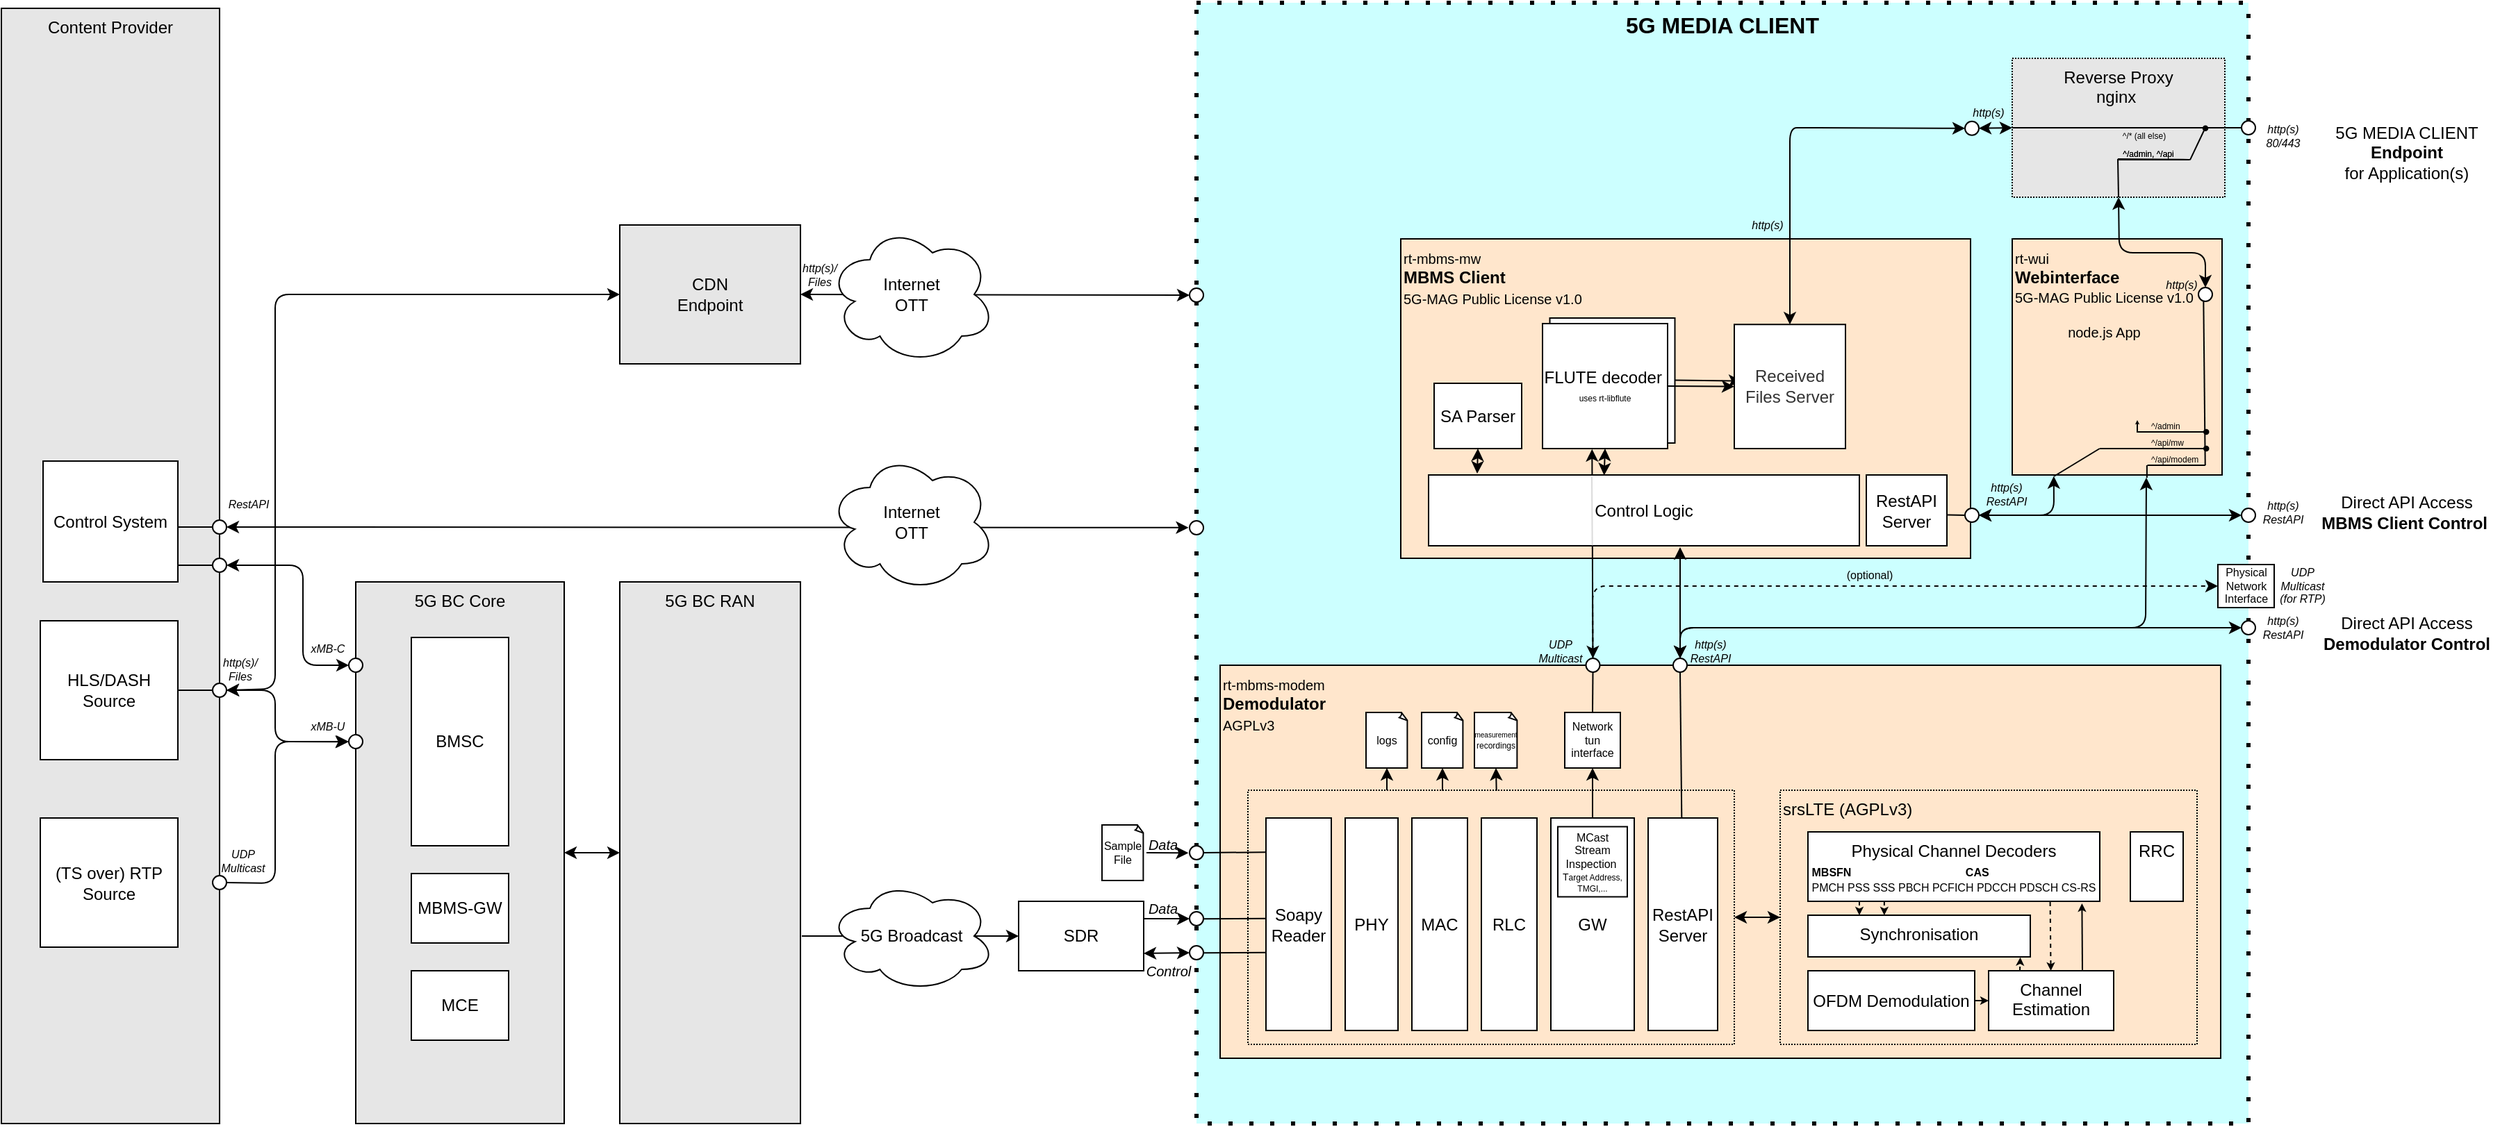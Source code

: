 <mxfile version="15.3.5" type="device"><diagram id="t-FZyY71_Kf3-kKKvfM1" name="Overview"><mxGraphModel dx="3200" dy="1360" grid="1" gridSize="10" guides="1" tooltips="1" connect="1" arrows="1" fold="1" page="1" pageScale="1" pageWidth="1169" pageHeight="827" math="0" shadow="0"><root><mxCell id="0"/><mxCell id="1" parent="0"/><mxCell id="G_HqjUwHFonaNJhbWPcw-2" value="&lt;b style=&quot;font-size: 16px;&quot;&gt;5G MEDIA CLIENT&lt;/b&gt;" style="rounded=0;whiteSpace=wrap;html=1;fillColor=#CCFFFF;verticalAlign=top;dashed=1;dashPattern=1 4;strokeWidth=3;fontSize=16;" parent="1" vertex="1"><mxGeometry x="-67" y="16" width="757" height="807" as="geometry"/></mxCell><mxCell id="2vlPOJPuA9wXbitWBf3n-66" value="Content Provider" style="rounded=0;whiteSpace=wrap;html=1;fillColor=#E6E6E6;align=center;verticalAlign=top;labelPosition=center;verticalLabelPosition=middle;" parent="1" vertex="1"><mxGeometry x="-927" y="20" width="157" height="803" as="geometry"/></mxCell><mxCell id="G_HqjUwHFonaNJhbWPcw-3" value="5G BC RAN" style="rounded=0;whiteSpace=wrap;html=1;fillColor=#E6E6E6;verticalAlign=top;" parent="1" vertex="1"><mxGeometry x="-482" y="433" width="130" height="390" as="geometry"/></mxCell><mxCell id="G_HqjUwHFonaNJhbWPcw-4" value="&lt;font style=&quot;font-size: 10px&quot;&gt;rt-mbms-mw&lt;br&gt;&lt;span style=&quot;font-size: 12px&quot;&gt;&lt;b&gt;MBMS Client&lt;/b&gt;&lt;/span&gt;&lt;br&gt;5G-MAG Public License v1.0&lt;/font&gt;" style="rounded=0;whiteSpace=wrap;html=1;align=left;verticalAlign=top;fillColor=#FFE6CC;" parent="1" vertex="1"><mxGeometry x="80" y="186" width="410" height="230" as="geometry"/></mxCell><mxCell id="G_HqjUwHFonaNJhbWPcw-5" value="&lt;span style=&quot;font-size: 10px&quot;&gt;rt-mbms-modem&lt;/span&gt;&lt;br&gt;&lt;b&gt;Demodulator&lt;/b&gt;&lt;font style=&quot;font-size: 10px&quot;&gt;&lt;br&gt;AGPLv3&lt;/font&gt;" style="rounded=0;whiteSpace=wrap;html=1;fillColor=#FFE6CC;verticalAlign=top;align=left;" parent="1" vertex="1"><mxGeometry x="-50" y="493" width="720" height="283" as="geometry"/></mxCell><mxCell id="G_HqjUwHFonaNJhbWPcw-8" value="srsLTE (AGPLv3)" style="rounded=0;whiteSpace=wrap;html=1;fillColor=none;align=left;verticalAlign=top;dashed=1;dashPattern=1 1;" parent="1" vertex="1"><mxGeometry x="353" y="583" width="300" height="183" as="geometry"/></mxCell><mxCell id="G_HqjUwHFonaNJhbWPcw-10" value="Physical Channel Decoders&lt;br&gt;&lt;div style=&quot;text-align: left&quot;&gt;&lt;span style=&quot;font-size: 8px&quot;&gt;&lt;b&gt;MBSFN&amp;nbsp; &amp;nbsp; &amp;nbsp; &amp;nbsp; &amp;nbsp; &amp;nbsp; &amp;nbsp; &amp;nbsp; &amp;nbsp; &amp;nbsp; &amp;nbsp; &amp;nbsp; &amp;nbsp; &amp;nbsp; &amp;nbsp; &amp;nbsp; &amp;nbsp; &amp;nbsp; &amp;nbsp;CAS&lt;/b&gt;&lt;/span&gt;&lt;/div&gt;&lt;font style=&quot;font-size: 8px&quot;&gt;&lt;div style=&quot;text-align: left&quot;&gt;&lt;span&gt;PMCH PSS SSS PBCH PCFICH PDCCH PDSCH CS-RS&lt;/span&gt;&lt;/div&gt;&lt;/font&gt;" style="rounded=0;whiteSpace=wrap;html=1;fillColor=default;align=center;verticalAlign=top;" parent="1" vertex="1"><mxGeometry x="373" y="613" width="210" height="50" as="geometry"/></mxCell><mxCell id="G_HqjUwHFonaNJhbWPcw-11" value="RRC" style="rounded=0;whiteSpace=wrap;html=1;fillColor=default;align=center;verticalAlign=top;" parent="1" vertex="1"><mxGeometry x="605" y="613" width="38" height="50" as="geometry"/></mxCell><mxCell id="G_HqjUwHFonaNJhbWPcw-12" value="Synchronisation" style="rounded=0;whiteSpace=wrap;html=1;fillColor=default;align=center;verticalAlign=top;" parent="1" vertex="1"><mxGeometry x="373" y="673" width="160" height="30" as="geometry"/></mxCell><mxCell id="G_HqjUwHFonaNJhbWPcw-13" value="OFDM Demodulation" style="rounded=0;whiteSpace=wrap;html=1;fillColor=default;align=center;verticalAlign=middle;" parent="1" vertex="1"><mxGeometry x="373" y="713" width="120" height="43" as="geometry"/></mxCell><mxCell id="G_HqjUwHFonaNJhbWPcw-14" value="Channel Estimation" style="rounded=0;whiteSpace=wrap;html=1;fillColor=default;align=center;verticalAlign=top;" parent="1" vertex="1"><mxGeometry x="503" y="713" width="90" height="43" as="geometry"/></mxCell><mxCell id="G_HqjUwHFonaNJhbWPcw-15" value="" style="endArrow=classic;html=1;exitX=1;exitY=0.5;exitDx=0;exitDy=0;entryX=0;entryY=0.5;entryDx=0;entryDy=0;fontSize=8;strokeWidth=1;endSize=3;" parent="1" source="G_HqjUwHFonaNJhbWPcw-13" target="G_HqjUwHFonaNJhbWPcw-14" edge="1"><mxGeometry width="50" height="50" relative="1" as="geometry"><mxPoint x="233" y="703" as="sourcePoint"/><mxPoint x="283" y="653" as="targetPoint"/></mxGeometry></mxCell><mxCell id="G_HqjUwHFonaNJhbWPcw-16" value="" style="endArrow=classic;html=1;exitX=0.75;exitY=0;exitDx=0;exitDy=0;fontSize=8;strokeWidth=1;endSize=3;entryX=0.939;entryY=1.03;entryDx=0;entryDy=0;entryPerimeter=0;" parent="1" source="G_HqjUwHFonaNJhbWPcw-14" target="G_HqjUwHFonaNJhbWPcw-10" edge="1"><mxGeometry width="50" height="50" relative="1" as="geometry"><mxPoint x="503" y="738" as="sourcePoint"/><mxPoint x="513" y="738" as="targetPoint"/></mxGeometry></mxCell><mxCell id="G_HqjUwHFonaNJhbWPcw-17" value="" style="endArrow=classic;html=1;fontSize=8;strokeWidth=1;endSize=3;dashed=1;exitX=0.83;exitY=1.01;exitDx=0;exitDy=0;exitPerimeter=0;" parent="1" source="G_HqjUwHFonaNJhbWPcw-10" target="G_HqjUwHFonaNJhbWPcw-14" edge="1"><mxGeometry width="50" height="50" relative="1" as="geometry"><mxPoint x="549" y="664" as="sourcePoint"/><mxPoint x="580.19" y="674.5" as="targetPoint"/></mxGeometry></mxCell><mxCell id="G_HqjUwHFonaNJhbWPcw-18" value="" style="endArrow=classic;html=1;fontSize=8;strokeWidth=1;endSize=3;dashed=1;exitX=0.25;exitY=0;exitDx=0;exitDy=0;entryX=0.955;entryY=1.011;entryDx=0;entryDy=0;entryPerimeter=0;" parent="1" source="G_HqjUwHFonaNJhbWPcw-14" target="G_HqjUwHFonaNJhbWPcw-12" edge="1"><mxGeometry width="50" height="50" relative="1" as="geometry"><mxPoint x="559" y="674" as="sourcePoint"/><mxPoint x="558.234" y="723" as="targetPoint"/></mxGeometry></mxCell><mxCell id="G_HqjUwHFonaNJhbWPcw-19" value="" style="endArrow=classic;html=1;fontSize=8;strokeWidth=1;endSize=3;dashed=1;exitX=0.83;exitY=1.01;exitDx=0;exitDy=0;exitPerimeter=0;entryX=0.25;entryY=0;entryDx=0;entryDy=0;" parent="1" edge="1"><mxGeometry width="50" height="50" relative="1" as="geometry"><mxPoint x="410" y="663" as="sourcePoint"/><mxPoint x="410" y="673" as="targetPoint"/></mxGeometry></mxCell><mxCell id="G_HqjUwHFonaNJhbWPcw-20" value="" style="endArrow=classic;html=1;fontSize=8;strokeWidth=1;endSize=3;dashed=1;exitX=0.83;exitY=1.01;exitDx=0;exitDy=0;exitPerimeter=0;entryX=0.25;entryY=0;entryDx=0;entryDy=0;" parent="1" edge="1"><mxGeometry width="50" height="50" relative="1" as="geometry"><mxPoint x="427.93" y="663" as="sourcePoint"/><mxPoint x="427.93" y="673" as="targetPoint"/></mxGeometry></mxCell><mxCell id="G_HqjUwHFonaNJhbWPcw-22" value="" style="rounded=0;whiteSpace=wrap;html=1;fillColor=none;align=left;verticalAlign=top;dashed=1;dashPattern=1 1;" parent="1" vertex="1"><mxGeometry x="-30" y="583" width="350" height="183" as="geometry"/></mxCell><mxCell id="G_HqjUwHFonaNJhbWPcw-23" value="" style="endArrow=classic;startArrow=classic;html=1;strokeWidth=1;fontSize=8;entryX=0;entryY=0.5;entryDx=0;entryDy=0;" parent="1" source="G_HqjUwHFonaNJhbWPcw-22" target="G_HqjUwHFonaNJhbWPcw-8" edge="1"><mxGeometry width="50" height="50" relative="1" as="geometry"><mxPoint x="288" y="718" as="sourcePoint"/><mxPoint x="308" y="668" as="targetPoint"/></mxGeometry></mxCell><mxCell id="G_HqjUwHFonaNJhbWPcw-24" value="SDR" style="rounded=0;whiteSpace=wrap;html=1;fillColor=none;align=center;verticalAlign=middle;labelPosition=center;verticalLabelPosition=middle;" parent="1" vertex="1"><mxGeometry x="-195" y="663" width="90" height="50" as="geometry"/></mxCell><mxCell id="G_HqjUwHFonaNJhbWPcw-27" value="Soapy&lt;br&gt;Reader" style="rounded=0;whiteSpace=wrap;html=1;fillColor=default;align=center;verticalAlign=middle;labelPosition=center;verticalLabelPosition=middle;" parent="1" vertex="1"><mxGeometry x="-17" y="603" width="47" height="153" as="geometry"/></mxCell><mxCell id="G_HqjUwHFonaNJhbWPcw-28" value="PHY" style="rounded=0;whiteSpace=wrap;html=1;fillColor=default;align=center;verticalAlign=middle;labelPosition=center;verticalLabelPosition=middle;" parent="1" vertex="1"><mxGeometry x="40" y="603" width="38" height="153" as="geometry"/></mxCell><mxCell id="G_HqjUwHFonaNJhbWPcw-29" value="MAC" style="rounded=0;whiteSpace=wrap;html=1;fillColor=default;align=center;verticalAlign=middle;labelPosition=center;verticalLabelPosition=middle;" parent="1" vertex="1"><mxGeometry x="88" y="603" width="40" height="153" as="geometry"/></mxCell><mxCell id="G_HqjUwHFonaNJhbWPcw-30" value="RLC" style="rounded=0;whiteSpace=wrap;html=1;fillColor=default;align=center;verticalAlign=middle;labelPosition=center;verticalLabelPosition=middle;" parent="1" vertex="1"><mxGeometry x="138" y="603" width="40" height="153" as="geometry"/></mxCell><mxCell id="G_HqjUwHFonaNJhbWPcw-32" value="GW" style="rounded=0;whiteSpace=wrap;html=1;fillColor=default;align=center;verticalAlign=middle;labelPosition=center;verticalLabelPosition=middle;" parent="1" vertex="1"><mxGeometry x="188" y="603" width="60" height="153" as="geometry"/></mxCell><mxCell id="G_HqjUwHFonaNJhbWPcw-33" value="RestAPI Server" style="rounded=0;whiteSpace=wrap;html=1;fillColor=default;align=center;verticalAlign=middle;labelPosition=center;verticalLabelPosition=middle;" parent="1" vertex="1"><mxGeometry x="258" y="603" width="50" height="153" as="geometry"/></mxCell><mxCell id="G_HqjUwHFonaNJhbWPcw-34" value="" style="endArrow=classic;html=1;strokeWidth=1;fontSize=8;exitX=1;exitY=0.5;exitDx=0;exitDy=0;entryX=-0.08;entryY=0.514;entryDx=0;entryDy=0;entryPerimeter=0;" parent="1" target="2vlPOJPuA9wXbitWBf3n-142" edge="1"><mxGeometry width="50" height="50" relative="1" as="geometry"><mxPoint x="-103" y="628" as="sourcePoint"/><mxPoint x="-92" y="543" as="targetPoint"/></mxGeometry></mxCell><mxCell id="G_HqjUwHFonaNJhbWPcw-35" value="" style="endArrow=classic;html=1;strokeWidth=1;fontSize=8;exitX=1;exitY=0.25;exitDx=0;exitDy=0;entryX=0;entryY=0.5;entryDx=0;entryDy=0;" parent="1" source="G_HqjUwHFonaNJhbWPcw-24" target="2vlPOJPuA9wXbitWBf3n-143" edge="1"><mxGeometry width="50" height="50" relative="1" as="geometry"><mxPoint x="-82" y="638" as="sourcePoint"/><mxPoint x="-70" y="676" as="targetPoint"/></mxGeometry></mxCell><mxCell id="G_HqjUwHFonaNJhbWPcw-37" value="logs" style="whiteSpace=wrap;html=1;shape=mxgraph.basic.document;fillColor=default;fontSize=8;align=center;" parent="1" vertex="1"><mxGeometry x="55" y="527" width="30" height="40" as="geometry"/></mxCell><mxCell id="G_HqjUwHFonaNJhbWPcw-38" value="config" style="whiteSpace=wrap;html=1;shape=mxgraph.basic.document;fillColor=default;fontSize=8;align=center;" parent="1" vertex="1"><mxGeometry x="95" y="527" width="30" height="40" as="geometry"/></mxCell><mxCell id="G_HqjUwHFonaNJhbWPcw-39" value="&lt;font style=&quot;font-size: 5px&quot;&gt;measurement&lt;/font&gt;&lt;font style=&quot;font-size: 4px&quot;&gt; &lt;/font&gt;recordings" style="whiteSpace=wrap;html=1;shape=mxgraph.basic.document;fillColor=default;fontSize=6;align=center;" parent="1" vertex="1"><mxGeometry x="133" y="527" width="31" height="40" as="geometry"/></mxCell><mxCell id="G_HqjUwHFonaNJhbWPcw-40" value="" style="endArrow=classic;html=1;strokeWidth=1;fontSize=8;entryX=0.5;entryY=1;entryDx=0;entryDy=0;entryPerimeter=0;" parent="1" target="G_HqjUwHFonaNJhbWPcw-37" edge="1"><mxGeometry width="50" height="50" relative="1" as="geometry"><mxPoint x="70" y="583" as="sourcePoint"/><mxPoint x="48" y="533" as="targetPoint"/></mxGeometry></mxCell><mxCell id="G_HqjUwHFonaNJhbWPcw-41" value="" style="endArrow=classic;html=1;strokeWidth=1;fontSize=8;entryX=0.5;entryY=1;entryDx=0;entryDy=0;entryPerimeter=0;exitX=0.4;exitY=0.002;exitDx=0;exitDy=0;exitPerimeter=0;" parent="1" source="G_HqjUwHFonaNJhbWPcw-22" target="G_HqjUwHFonaNJhbWPcw-38" edge="1"><mxGeometry width="50" height="50" relative="1" as="geometry"><mxPoint x="127.78" y="584.19" as="sourcePoint"/><mxPoint x="128.22" y="567" as="targetPoint"/></mxGeometry></mxCell><mxCell id="G_HqjUwHFonaNJhbWPcw-42" value="" style="endArrow=classic;html=1;strokeWidth=1;fontSize=8;entryX=0.5;entryY=1;entryDx=0;entryDy=0;entryPerimeter=0;exitX=0.511;exitY=0.002;exitDx=0;exitDy=0;exitPerimeter=0;" parent="1" source="G_HqjUwHFonaNJhbWPcw-22" target="G_HqjUwHFonaNJhbWPcw-39" edge="1"><mxGeometry width="50" height="50" relative="1" as="geometry"><mxPoint x="167.78" y="584.19" as="sourcePoint"/><mxPoint x="168.22" y="567" as="targetPoint"/></mxGeometry></mxCell><mxCell id="G_HqjUwHFonaNJhbWPcw-44" value="" style="endArrow=classic;html=1;strokeWidth=1;fontSize=8;exitX=0.5;exitY=0;exitDx=0;exitDy=0;entryX=0.5;entryY=1;entryDx=0;entryDy=0;" parent="1" source="G_HqjUwHFonaNJhbWPcw-32" target="G_HqjUwHFonaNJhbWPcw-47" edge="1"><mxGeometry width="50" height="50" relative="1" as="geometry"><mxPoint x="218.65" y="602.01" as="sourcePoint"/><mxPoint x="220" y="563" as="targetPoint"/></mxGeometry></mxCell><mxCell id="G_HqjUwHFonaNJhbWPcw-47" value="Network tun interface" style="text;html=1;align=center;verticalAlign=middle;whiteSpace=wrap;rounded=0;strokeColor=default;fontSize=8;fillColor=default;" parent="1" vertex="1"><mxGeometry x="198" y="527" width="40" height="40" as="geometry"/></mxCell><mxCell id="CgZAOS09ZjuMNSlnD4I0-3" value="Physical Network Interface" style="rounded=0;whiteSpace=wrap;html=1;align=center;verticalAlign=middle;labelPosition=center;verticalLabelPosition=middle;fontSize=8;" parent="1" vertex="1"><mxGeometry x="668" y="420.5" width="40.5" height="31" as="geometry"/></mxCell><mxCell id="CgZAOS09ZjuMNSlnD4I0-4" value="(optional)" style="endArrow=classic;html=1;strokeWidth=1;fontSize=8;exitX=0.5;exitY=0;exitDx=0;exitDy=0;dashed=1;entryX=0;entryY=0.5;entryDx=0;entryDy=0;labelBackgroundColor=none;verticalAlign=bottom;" parent="1" source="2vlPOJPuA9wXbitWBf3n-79" target="CgZAOS09ZjuMNSlnD4I0-3" edge="1"><mxGeometry width="50" height="50" relative="1" as="geometry"><mxPoint x="263" y="453" as="sourcePoint"/><mxPoint x="713" y="453" as="targetPoint"/><Array as="points"><mxPoint x="218" y="436"/></Array></mxGeometry></mxCell><mxCell id="CgZAOS09ZjuMNSlnD4I0-5" value="" style="endArrow=classic;html=1;strokeWidth=1;fontSize=8;entryX=0.396;entryY=1.004;entryDx=0;entryDy=0;entryPerimeter=0;startArrow=classic;startFill=1;" parent="1" source="2vlPOJPuA9wXbitWBf3n-79" target="2vlPOJPuA9wXbitWBf3n-3" edge="1"><mxGeometry width="50" height="50" relative="1" as="geometry"><mxPoint x="217.33" y="432.01" as="sourcePoint"/><mxPoint x="226" y="393" as="targetPoint"/></mxGeometry></mxCell><mxCell id="2vlPOJPuA9wXbitWBf3n-2" value="Reverse Proxy&lt;br style=&quot;font-size: 12px;&quot;&gt;nginx&amp;nbsp;" style="rounded=0;whiteSpace=wrap;html=1;fillColor=#E6E6E6;align=center;verticalAlign=top;labelPosition=center;verticalLabelPosition=middle;fontSize=12;dashed=1;dashPattern=1 1;" parent="1" vertex="1"><mxGeometry x="520" y="56" width="153" height="100" as="geometry"/></mxCell><mxCell id="2vlPOJPuA9wXbitWBf3n-7" value="&lt;font&gt;&lt;font style=&quot;font-size: 8px&quot;&gt;MCast Stream Inspection&lt;/font&gt;&amp;nbsp;&lt;br&gt;T&lt;font style=&quot;font-size: 6px&quot;&gt;arget Address, TMGI,...&lt;/font&gt;&lt;/font&gt;" style="rounded=0;whiteSpace=wrap;html=1;fillColor=default;align=center;verticalAlign=middle;labelPosition=center;verticalLabelPosition=middle;fontSize=7;" parent="1" vertex="1"><mxGeometry x="193" y="609.25" width="50" height="50.5" as="geometry"/></mxCell><mxCell id="2vlPOJPuA9wXbitWBf3n-10" value="Control Logic" style="rounded=0;whiteSpace=wrap;html=1;fillColor=default;align=center;verticalAlign=middle;labelPosition=center;verticalLabelPosition=middle;fontSize=12;" parent="1" vertex="1"><mxGeometry x="100" y="356" width="310" height="51" as="geometry"/></mxCell><mxCell id="2vlPOJPuA9wXbitWBf3n-14" value="" style="endArrow=classic;startArrow=classic;html=1;strokeWidth=1;fontSize=8;entryX=0.5;entryY=0;entryDx=0;entryDy=0;" parent="1" target="2vlPOJPuA9wXbitWBf3n-78" edge="1"><mxGeometry width="50" height="50" relative="1" as="geometry"><mxPoint x="281" y="408" as="sourcePoint"/><mxPoint x="348" y="678" as="targetPoint"/></mxGeometry></mxCell><mxCell id="2vlPOJPuA9wXbitWBf3n-17" value="" style="endArrow=classic;html=1;strokeWidth=1;fontSize=8;entryX=0.5;entryY=1;entryDx=0;entryDy=0;exitX=0.414;exitY=0.006;exitDx=0;exitDy=0;exitPerimeter=0;startArrow=classic;startFill=1;" parent="1" edge="1" target="2vlPOJPuA9wXbitWBf3n-3"><mxGeometry width="50" height="50" relative="1" as="geometry"><mxPoint x="226.34" y="356.306" as="sourcePoint"/><mxPoint x="226.35" y="334.18" as="targetPoint"/></mxGeometry></mxCell><mxCell id="2vlPOJPuA9wXbitWBf3n-20" value="5G MEDIA CLIENT&lt;br&gt;&lt;b&gt;Endpoint &lt;/b&gt;&lt;br&gt;for Application(s)" style="text;html=1;strokeColor=none;fillColor=none;align=center;verticalAlign=middle;whiteSpace=wrap;rounded=0;labelBackgroundColor=default;fontSize=12;" parent="1" vertex="1"><mxGeometry x="738" y="97" width="132" height="53" as="geometry"/></mxCell><mxCell id="2vlPOJPuA9wXbitWBf3n-24" value="CDN&lt;br&gt;Endpoint" style="rounded=0;whiteSpace=wrap;html=1;fillColor=#E6E6E6;align=center;verticalAlign=middle;labelPosition=center;verticalLabelPosition=middle;" parent="1" vertex="1"><mxGeometry x="-482" y="176" width="130" height="100" as="geometry"/></mxCell><mxCell id="2vlPOJPuA9wXbitWBf3n-30" value="SA Parser" style="rounded=0;whiteSpace=wrap;html=1;fillColor=default;align=center;verticalAlign=middle;labelPosition=center;verticalLabelPosition=middle;fontSize=12;" parent="1" vertex="1"><mxGeometry x="104" y="290" width="63" height="47" as="geometry"/></mxCell><mxCell id="2vlPOJPuA9wXbitWBf3n-37" value="" style="endArrow=classic;html=1;strokeWidth=1;fontSize=8;entryX=0.5;entryY=1;entryDx=0;entryDy=0;startArrow=classic;startFill=1;" parent="1" target="2vlPOJPuA9wXbitWBf3n-30" edge="1"><mxGeometry width="50" height="50" relative="1" as="geometry"><mxPoint x="135" y="355" as="sourcePoint"/><mxPoint x="338" y="383" as="targetPoint"/></mxGeometry></mxCell><mxCell id="2vlPOJPuA9wXbitWBf3n-40" value="Control System" style="rounded=0;whiteSpace=wrap;html=1;fillColor=default;align=center;verticalAlign=middle;labelPosition=center;verticalLabelPosition=middle;" parent="1" vertex="1"><mxGeometry x="-897" y="346" width="97" height="87" as="geometry"/></mxCell><mxCell id="2vlPOJPuA9wXbitWBf3n-48" value="RestAPI Server" style="rounded=0;whiteSpace=wrap;html=1;fillColor=default;align=center;verticalAlign=middle;labelPosition=center;verticalLabelPosition=middle;fontSize=12;" parent="1" vertex="1"><mxGeometry x="415" y="356" width="58" height="51" as="geometry"/></mxCell><mxCell id="2vlPOJPuA9wXbitWBf3n-49" value="&lt;font style=&quot;font-size: 12px&quot;&gt;&lt;span style=&quot;font-size: 10px&quot;&gt;rt-wui&lt;/span&gt;&lt;b&gt;&lt;br&gt;Webinterface&lt;font style=&quot;font-size: 12px&quot;&gt; &lt;br&gt;&lt;/font&gt;&lt;/b&gt;&lt;/font&gt;&lt;font style=&quot;font-size: 10px&quot;&gt;5G-MAG Public License v1.0&lt;br&gt;&lt;br&gt;&lt;div style=&quot;text-align: center&quot;&gt;&lt;span&gt;node.js App&lt;/span&gt;&lt;/div&gt;&lt;/font&gt;" style="rounded=0;whiteSpace=wrap;html=1;fillColor=#FFE6CC;align=left;verticalAlign=top;labelPosition=center;verticalLabelPosition=middle;fontSize=11;" parent="1" vertex="1"><mxGeometry x="520" y="186" width="151" height="170" as="geometry"/></mxCell><mxCell id="2vlPOJPuA9wXbitWBf3n-50" value="" style="endArrow=classic;startArrow=classic;html=1;strokeWidth=1;fontSize=8;exitX=0.5;exitY=0;exitDx=0;exitDy=0;entryX=0.5;entryY=1;entryDx=0;entryDy=0;" parent="1" source="2vlPOJPuA9wXbitWBf3n-196" edge="1" target="2vlPOJPuA9wXbitWBf3n-2"><mxGeometry width="50" height="50" relative="1" as="geometry"><mxPoint x="659" y="225" as="sourcePoint"/><mxPoint x="618" y="156" as="targetPoint"/><Array as="points"><mxPoint x="659" y="196"/><mxPoint x="597" y="196"/></Array></mxGeometry></mxCell><mxCell id="2vlPOJPuA9wXbitWBf3n-52" value="" style="endArrow=classic;startArrow=classic;html=1;strokeWidth=1;fontSize=12;exitX=0.639;exitY=1.011;exitDx=0;exitDy=0;entryX=0.5;entryY=0;entryDx=0;entryDy=0;exitPerimeter=0;" parent="1" source="2vlPOJPuA9wXbitWBf3n-49" target="2vlPOJPuA9wXbitWBf3n-78" edge="1"><mxGeometry width="50" height="50" relative="1" as="geometry"><mxPoint x="444.51" y="197.702" as="sourcePoint"/><mxPoint x="280" y="486" as="targetPoint"/><Array as="points"><mxPoint x="616" y="466"/><mxPoint x="281" y="466"/></Array></mxGeometry></mxCell><mxCell id="2vlPOJPuA9wXbitWBf3n-76" style="edgeStyle=orthogonalEdgeStyle;rounded=0;orthogonalLoop=1;jettySize=auto;html=1;entryX=0;entryY=0.5;entryDx=0;entryDy=0;fontSize=12;startArrow=classic;startFill=1;" parent="1" source="2vlPOJPuA9wXbitWBf3n-58" target="G_HqjUwHFonaNJhbWPcw-3" edge="1"><mxGeometry relative="1" as="geometry"/></mxCell><mxCell id="2vlPOJPuA9wXbitWBf3n-58" value="5G BC Core" style="rounded=0;whiteSpace=wrap;html=1;fillColor=#E6E6E6;verticalAlign=top;" parent="1" vertex="1"><mxGeometry x="-672" y="433" width="150" height="390" as="geometry"/></mxCell><mxCell id="2vlPOJPuA9wXbitWBf3n-60" value="MBMS-GW" style="rounded=0;whiteSpace=wrap;html=1;fillColor=default;align=center;verticalAlign=middle;labelPosition=center;verticalLabelPosition=middle;" parent="1" vertex="1"><mxGeometry x="-632" y="643" width="70" height="50" as="geometry"/></mxCell><mxCell id="2vlPOJPuA9wXbitWBf3n-61" value="MCE" style="rounded=0;whiteSpace=wrap;html=1;fillColor=default;align=center;verticalAlign=middle;labelPosition=center;verticalLabelPosition=middle;" parent="1" vertex="1"><mxGeometry x="-632" y="713" width="70" height="50" as="geometry"/></mxCell><mxCell id="2vlPOJPuA9wXbitWBf3n-62" value="BMSC" style="rounded=0;whiteSpace=wrap;html=1;fillColor=default;align=center;verticalAlign=middle;labelPosition=center;verticalLabelPosition=middle;" parent="1" vertex="1"><mxGeometry x="-632" y="473" width="70" height="150" as="geometry"/></mxCell><mxCell id="2vlPOJPuA9wXbitWBf3n-64" value="HLS/DASH Source" style="rounded=0;whiteSpace=wrap;html=1;fillColor=default;align=center;verticalAlign=middle;labelPosition=center;verticalLabelPosition=middle;" parent="1" vertex="1"><mxGeometry x="-899" y="461" width="99" height="100" as="geometry"/></mxCell><mxCell id="2vlPOJPuA9wXbitWBf3n-65" value="(TS over) RTP&lt;br&gt;Source" style="rounded=0;whiteSpace=wrap;html=1;fillColor=default;align=center;verticalAlign=middle;labelPosition=center;verticalLabelPosition=middle;" parent="1" vertex="1"><mxGeometry x="-899" y="603" width="99" height="93" as="geometry"/></mxCell><mxCell id="2vlPOJPuA9wXbitWBf3n-69" value="" style="endArrow=classic;startArrow=classic;html=1;fontSize=12;exitX=1;exitY=0.5;exitDx=0;exitDy=0;entryX=0;entryY=0.5;entryDx=0;entryDy=0;" parent="1" source="2vlPOJPuA9wXbitWBf3n-154" target="2vlPOJPuA9wXbitWBf3n-162" edge="1"><mxGeometry width="50" height="50" relative="1" as="geometry"><mxPoint x="-790" y="633" as="sourcePoint"/><mxPoint x="-690" y="476" as="targetPoint"/><Array as="points"><mxPoint x="-730" y="511"/><mxPoint x="-730" y="548"/></Array></mxGeometry></mxCell><mxCell id="2vlPOJPuA9wXbitWBf3n-74" value="" style="rounded=0;whiteSpace=wrap;html=1;fillColor=default;align=center;verticalAlign=middle;labelPosition=center;verticalLabelPosition=middle;fontSize=10;labelBackgroundColor=default;" parent="1" vertex="1"><mxGeometry x="187.25" y="243" width="90" height="90" as="geometry"/></mxCell><mxCell id="2vlPOJPuA9wXbitWBf3n-3" value="&lt;font style=&quot;font-size: 12px&quot;&gt;FLUTE decoder&lt;/font&gt;&amp;nbsp;&lt;br&gt;&lt;font style=&quot;font-size: 6px&quot;&gt;uses rt-libflute&lt;br&gt;&lt;/font&gt;" style="rounded=0;whiteSpace=wrap;html=1;fillColor=#FFFFFF;align=center;verticalAlign=middle;labelPosition=center;verticalLabelPosition=middle;fontSize=10;labelBackgroundColor=default;" parent="1" vertex="1"><mxGeometry x="182" y="247" width="90" height="90" as="geometry"/></mxCell><mxCell id="2vlPOJPuA9wXbitWBf3n-78" value="" style="ellipse;whiteSpace=wrap;html=1;aspect=fixed;labelBackgroundColor=default;fontSize=12;strokeColor=default;fillColor=#FFFFFF;align=left;verticalAlign=top;" parent="1" vertex="1"><mxGeometry x="276" y="488" width="10" height="10" as="geometry"/></mxCell><mxCell id="2vlPOJPuA9wXbitWBf3n-79" value="" style="ellipse;whiteSpace=wrap;html=1;aspect=fixed;labelBackgroundColor=default;fontSize=12;strokeColor=default;fillColor=#FFFFFF;align=left;verticalAlign=top;" parent="1" vertex="1"><mxGeometry x="213.25" y="488" width="10" height="10" as="geometry"/></mxCell><mxCell id="2vlPOJPuA9wXbitWBf3n-81" value="" style="endArrow=none;html=1;fontSize=8;entryX=0.5;entryY=1;entryDx=0;entryDy=0;exitX=0.5;exitY=0;exitDx=0;exitDy=0;" parent="1" source="G_HqjUwHFonaNJhbWPcw-47" target="2vlPOJPuA9wXbitWBf3n-79" edge="1"><mxGeometry width="50" height="50" relative="1" as="geometry"><mxPoint x="200" y="556" as="sourcePoint"/><mxPoint x="250" y="506" as="targetPoint"/></mxGeometry></mxCell><mxCell id="2vlPOJPuA9wXbitWBf3n-82" value="" style="endArrow=none;html=1;fontSize=12;entryX=0.5;entryY=1;entryDx=0;entryDy=0;" parent="1" source="G_HqjUwHFonaNJhbWPcw-33" target="2vlPOJPuA9wXbitWBf3n-78" edge="1"><mxGeometry width="50" height="50" relative="1" as="geometry"><mxPoint x="228" y="537" as="sourcePoint"/><mxPoint x="228.25" y="508" as="targetPoint"/></mxGeometry></mxCell><mxCell id="2vlPOJPuA9wXbitWBf3n-84" value="" style="ellipse;whiteSpace=wrap;html=1;aspect=fixed;labelBackgroundColor=default;fontSize=12;strokeColor=default;fillColor=#FFFFFF;align=left;verticalAlign=top;" parent="1" vertex="1"><mxGeometry x="486" y="380" width="10" height="10" as="geometry"/></mxCell><mxCell id="2vlPOJPuA9wXbitWBf3n-86" value="" style="endArrow=none;html=1;fontSize=8;entryX=1.009;entryY=0.564;entryDx=0;entryDy=0;exitX=0;exitY=0.5;exitDx=0;exitDy=0;entryPerimeter=0;" parent="1" source="2vlPOJPuA9wXbitWBf3n-84" target="2vlPOJPuA9wXbitWBf3n-48" edge="1"><mxGeometry width="50" height="50" relative="1" as="geometry"><mxPoint x="610" y="216" as="sourcePoint"/><mxPoint x="660" y="166" as="targetPoint"/></mxGeometry></mxCell><mxCell id="2vlPOJPuA9wXbitWBf3n-88" value="" style="endArrow=none;html=1;fontSize=8;entryX=0;entryY=0.5;entryDx=0;entryDy=0;startArrow=none;exitX=1;exitY=0.5;exitDx=0;exitDy=0;" parent="1" source="2vlPOJPuA9wXbitWBf3n-2" target="2vlPOJPuA9wXbitWBf3n-2" edge="1"><mxGeometry width="50" height="50" relative="1" as="geometry"><mxPoint x="673" y="126" as="sourcePoint"/><mxPoint x="563" y="125.5" as="targetPoint"/></mxGeometry></mxCell><mxCell id="2vlPOJPuA9wXbitWBf3n-89" style="edgeStyle=none;rounded=0;orthogonalLoop=1;jettySize=auto;html=1;exitX=1;exitY=0;exitDx=0;exitDy=0;fontSize=8;" parent="1" edge="1"><mxGeometry relative="1" as="geometry"><mxPoint x="620.536" y="166.964" as="sourcePoint"/><mxPoint x="620.536" y="166.964" as="targetPoint"/></mxGeometry></mxCell><mxCell id="2vlPOJPuA9wXbitWBf3n-96" value="UDP Multicast" style="text;html=1;strokeColor=none;fillColor=none;align=center;verticalAlign=middle;whiteSpace=wrap;rounded=0;labelBackgroundColor=none;fontSize=8;opacity=0;fontStyle=2" parent="1" vertex="1"><mxGeometry x="175.25" y="473" width="40" height="20" as="geometry"/></mxCell><mxCell id="2vlPOJPuA9wXbitWBf3n-97" value="http(s)&lt;br&gt;RestAPI" style="text;html=1;strokeColor=none;fillColor=none;align=center;verticalAlign=middle;whiteSpace=wrap;rounded=0;labelBackgroundColor=none;fontSize=8;opacity=0;fontStyle=2" parent="1" vertex="1"><mxGeometry x="283" y="473" width="40" height="20" as="geometry"/></mxCell><mxCell id="2vlPOJPuA9wXbitWBf3n-101" value="UDP Multicast (for RTP)" style="text;html=1;strokeColor=none;fillColor=none;align=center;verticalAlign=middle;whiteSpace=wrap;rounded=0;labelBackgroundColor=none;fontSize=8;opacity=0;fontStyle=2" parent="1" vertex="1"><mxGeometry x="708.5" y="426" width="40" height="20" as="geometry"/></mxCell><mxCell id="2vlPOJPuA9wXbitWBf3n-102" value="" style="endArrow=classic;startArrow=classic;html=1;strokeWidth=1;fontSize=8;entryX=1;entryY=0.5;entryDx=0;entryDy=0;exitX=0;exitY=0.5;exitDx=0;exitDy=0;" parent="1" source="2vlPOJPuA9wXbitWBf3n-117" target="2vlPOJPuA9wXbitWBf3n-84" edge="1"><mxGeometry width="50" height="50" relative="1" as="geometry"><mxPoint x="720" y="527" as="sourcePoint"/><mxPoint x="545" y="385.5" as="targetPoint"/><Array as="points"/></mxGeometry></mxCell><mxCell id="2vlPOJPuA9wXbitWBf3n-106" value="http(s)&lt;br&gt;RestAPI" style="text;html=1;strokeColor=none;fillColor=none;align=center;verticalAlign=middle;whiteSpace=wrap;rounded=0;labelBackgroundColor=none;fontSize=8;opacity=0;fontStyle=2" parent="1" vertex="1"><mxGeometry x="496" y="360" width="40" height="20" as="geometry"/></mxCell><mxCell id="2vlPOJPuA9wXbitWBf3n-107" value="http(s)" style="text;html=1;strokeColor=none;fillColor=none;align=center;verticalAlign=middle;whiteSpace=wrap;rounded=0;labelBackgroundColor=none;fontSize=8;opacity=0;fontStyle=2" parent="1" vertex="1"><mxGeometry x="483" y="84.75" width="40" height="20" as="geometry"/></mxCell><mxCell id="2vlPOJPuA9wXbitWBf3n-108" value="" style="ellipse;whiteSpace=wrap;html=1;aspect=fixed;labelBackgroundColor=default;fontSize=12;strokeColor=default;fillColor=#FFFFFF;align=left;verticalAlign=top;" parent="1" vertex="1"><mxGeometry x="685" y="101" width="10" height="10" as="geometry"/></mxCell><mxCell id="2vlPOJPuA9wXbitWBf3n-112" value="http(s)&lt;br&gt;80/443" style="text;html=1;strokeColor=none;fillColor=none;align=center;verticalAlign=middle;whiteSpace=wrap;rounded=0;labelBackgroundColor=none;fontSize=8;opacity=0;fontStyle=2" parent="1" vertex="1"><mxGeometry x="695" y="101.5" width="40" height="20" as="geometry"/></mxCell><mxCell id="2vlPOJPuA9wXbitWBf3n-115" value="" style="ellipse;whiteSpace=wrap;html=1;aspect=fixed;labelBackgroundColor=default;fontSize=12;strokeColor=default;fillColor=#FFFFFF;align=left;verticalAlign=top;" parent="1" vertex="1"><mxGeometry x="685" y="461" width="10" height="10" as="geometry"/></mxCell><mxCell id="2vlPOJPuA9wXbitWBf3n-117" value="" style="ellipse;whiteSpace=wrap;html=1;aspect=fixed;labelBackgroundColor=default;fontSize=12;strokeColor=default;fillColor=#FFFFFF;align=left;verticalAlign=top;" parent="1" vertex="1"><mxGeometry x="685" y="380" width="10" height="10" as="geometry"/></mxCell><mxCell id="2vlPOJPuA9wXbitWBf3n-120" value="http(s)&lt;br&gt;RestAPI" style="text;html=1;strokeColor=none;fillColor=none;align=center;verticalAlign=middle;whiteSpace=wrap;rounded=0;labelBackgroundColor=none;fontSize=8;opacity=0;fontStyle=2" parent="1" vertex="1"><mxGeometry x="695" y="373" width="40" height="20" as="geometry"/></mxCell><mxCell id="2vlPOJPuA9wXbitWBf3n-121" value="http(s)&lt;br&gt;RestAPI" style="text;html=1;strokeColor=none;fillColor=none;align=center;verticalAlign=middle;whiteSpace=wrap;rounded=0;labelBackgroundColor=none;fontSize=8;opacity=0;fontStyle=2" parent="1" vertex="1"><mxGeometry x="695.25" y="456" width="40" height="20" as="geometry"/></mxCell><mxCell id="2vlPOJPuA9wXbitWBf3n-122" value="" style="endArrow=classic;startArrow=classic;html=1;strokeWidth=1;fontSize=8;entryX=1;entryY=0.5;entryDx=0;entryDy=0;exitX=0.198;exitY=1.005;exitDx=0;exitDy=0;exitPerimeter=0;" parent="1" source="2vlPOJPuA9wXbitWBf3n-49" target="2vlPOJPuA9wXbitWBf3n-84" edge="1"><mxGeometry width="50" height="50" relative="1" as="geometry"><mxPoint x="587" y="356" as="sourcePoint"/><mxPoint x="545.0" y="385" as="targetPoint"/><Array as="points"><mxPoint x="550" y="385"/></Array></mxGeometry></mxCell><mxCell id="2vlPOJPuA9wXbitWBf3n-124" value="" style="endArrow=classic;startArrow=classic;html=1;strokeWidth=1;fontSize=12;exitX=0;exitY=0.5;exitDx=0;exitDy=0;entryX=0.5;entryY=0;entryDx=0;entryDy=0;" parent="1" source="2vlPOJPuA9wXbitWBf3n-115" target="2vlPOJPuA9wXbitWBf3n-78" edge="1"><mxGeometry width="50" height="50" relative="1" as="geometry"><mxPoint x="754" y="346" as="sourcePoint"/><mxPoint x="280" y="486" as="targetPoint"/><Array as="points"><mxPoint x="281" y="466"/></Array></mxGeometry></mxCell><mxCell id="2vlPOJPuA9wXbitWBf3n-125" value="Direct API Access&lt;br&gt;&lt;b&gt;MBMS Client&amp;nbsp;&lt;/b&gt;&lt;b&gt;Control&amp;nbsp;&lt;/b&gt;" style="text;html=1;strokeColor=none;fillColor=none;align=center;verticalAlign=middle;whiteSpace=wrap;rounded=0;labelBackgroundColor=default;fontSize=12;" parent="1" vertex="1"><mxGeometry x="738" y="367" width="132" height="32" as="geometry"/></mxCell><mxCell id="2vlPOJPuA9wXbitWBf3n-126" value="Direct API Access&lt;br&gt;&lt;b&gt;Demodulator&amp;nbsp;&lt;/b&gt;&lt;b&gt;Control&lt;/b&gt;" style="text;html=1;strokeColor=none;fillColor=none;align=center;verticalAlign=middle;whiteSpace=wrap;rounded=0;labelBackgroundColor=default;fontSize=12;" parent="1" vertex="1"><mxGeometry x="738" y="454" width="132" height="32" as="geometry"/></mxCell><mxCell id="2vlPOJPuA9wXbitWBf3n-129" value="" style="endArrow=classic;html=1;fontSize=6;exitX=1;exitY=0.5;exitDx=0;exitDy=0;entryX=0.003;entryY=0.62;entryDx=0;entryDy=0;entryPerimeter=0;" parent="1" edge="1"><mxGeometry x="0.109" y="-3" width="50" height="50" relative="1" as="geometry"><mxPoint x="277.25" y="287.73" as="sourcePoint"/><mxPoint x="325" y="288.27" as="targetPoint"/><mxPoint as="offset"/></mxGeometry></mxCell><mxCell id="2vlPOJPuA9wXbitWBf3n-130" value="" style="endArrow=classic;startArrow=classic;html=1;fontSize=12;entryX=0;entryY=0.5;entryDx=0;entryDy=0;exitX=1;exitY=0.5;exitDx=0;exitDy=0;" parent="1" source="2vlPOJPuA9wXbitWBf3n-195" target="2vlPOJPuA9wXbitWBf3n-2" edge="1"><mxGeometry width="50" height="50" relative="1" as="geometry"><mxPoint x="541.414" y="298.685" as="sourcePoint"/><mxPoint x="360" y="266" as="targetPoint"/><Array as="points"/></mxGeometry></mxCell><mxCell id="2vlPOJPuA9wXbitWBf3n-131" value="" style="ellipse;whiteSpace=wrap;html=1;aspect=fixed;labelBackgroundColor=default;fontSize=12;strokeColor=default;fillColor=#FFFFFF;align=left;verticalAlign=top;" parent="1" vertex="1"><mxGeometry x="-72" y="221.5" width="10" height="10" as="geometry"/></mxCell><mxCell id="2vlPOJPuA9wXbitWBf3n-136" value="" style="endArrow=classic;startArrow=classic;html=1;fontSize=12;entryX=1;entryY=0.5;entryDx=0;entryDy=0;exitX=0;exitY=0.5;exitDx=0;exitDy=0;" parent="1" source="2vlPOJPuA9wXbitWBf3n-131" target="2vlPOJPuA9wXbitWBf3n-24" edge="1"><mxGeometry width="50" height="50" relative="1" as="geometry"><mxPoint x="-190" y="296" as="sourcePoint"/><mxPoint x="-140" y="246" as="targetPoint"/></mxGeometry></mxCell><mxCell id="2vlPOJPuA9wXbitWBf3n-73" value="&lt;font style=&quot;font-size: 12px&quot;&gt;Internet&lt;br&gt;OTT&lt;br&gt;&lt;/font&gt;" style="ellipse;shape=cloud;whiteSpace=wrap;html=1;fillColor=default;fontSize=8;align=center;" parent="1" vertex="1"><mxGeometry x="-332" y="176" width="120" height="100" as="geometry"/></mxCell><mxCell id="2vlPOJPuA9wXbitWBf3n-141" value="" style="edgeStyle=none;rounded=0;orthogonalLoop=1;jettySize=auto;html=1;fontSize=12;entryX=0;entryY=0.5;entryDx=0;entryDy=0;" parent="1" target="G_HqjUwHFonaNJhbWPcw-24" edge="1"><mxGeometry relative="1" as="geometry"><mxPoint x="-351" y="688" as="sourcePoint"/></mxGeometry></mxCell><mxCell id="G_HqjUwHFonaNJhbWPcw-48" value="5G Broadcast" style="ellipse;shape=cloud;whiteSpace=wrap;html=1;fillColor=default;fontSize=12;align=center;" parent="1" vertex="1"><mxGeometry x="-332" y="648" width="120" height="80" as="geometry"/></mxCell><mxCell id="2vlPOJPuA9wXbitWBf3n-142" value="" style="ellipse;whiteSpace=wrap;html=1;aspect=fixed;labelBackgroundColor=default;fontSize=12;strokeColor=default;fillColor=#FFFFFF;align=left;verticalAlign=top;" parent="1" vertex="1"><mxGeometry x="-72" y="623" width="10" height="10" as="geometry"/></mxCell><mxCell id="2vlPOJPuA9wXbitWBf3n-143" value="" style="ellipse;whiteSpace=wrap;html=1;aspect=fixed;labelBackgroundColor=default;fontSize=12;strokeColor=default;fillColor=#FFFFFF;align=left;verticalAlign=top;" parent="1" vertex="1"><mxGeometry x="-72" y="670.5" width="10" height="10" as="geometry"/></mxCell><mxCell id="2vlPOJPuA9wXbitWBf3n-144" value="" style="ellipse;whiteSpace=wrap;html=1;aspect=fixed;labelBackgroundColor=default;fontSize=12;strokeColor=default;fillColor=#FFFFFF;align=left;verticalAlign=top;" parent="1" vertex="1"><mxGeometry x="-72" y="695" width="10" height="10" as="geometry"/></mxCell><mxCell id="2vlPOJPuA9wXbitWBf3n-146" value="Control" style="text;html=1;strokeColor=none;fillColor=none;align=center;verticalAlign=middle;whiteSpace=wrap;rounded=0;labelBackgroundColor=none;fontSize=10;fontStyle=2" parent="1" vertex="1"><mxGeometry x="-107" y="703" width="40" height="20" as="geometry"/></mxCell><mxCell id="2vlPOJPuA9wXbitWBf3n-147" value="" style="endArrow=classic;startArrow=classic;html=1;fontSize=12;entryX=0;entryY=0.5;entryDx=0;entryDy=0;exitX=1;exitY=0.75;exitDx=0;exitDy=0;" parent="1" source="G_HqjUwHFonaNJhbWPcw-24" target="2vlPOJPuA9wXbitWBf3n-144" edge="1"><mxGeometry width="50" height="50" relative="1" as="geometry"><mxPoint x="-130" y="776" as="sourcePoint"/><mxPoint x="-80" y="726" as="targetPoint"/></mxGeometry></mxCell><mxCell id="2vlPOJPuA9wXbitWBf3n-148" value="Data" style="text;html=1;strokeColor=none;fillColor=none;align=center;verticalAlign=middle;whiteSpace=wrap;rounded=0;labelBackgroundColor=none;fontSize=10;fontStyle=2" parent="1" vertex="1"><mxGeometry x="-111" y="658" width="40" height="20" as="geometry"/></mxCell><mxCell id="2vlPOJPuA9wXbitWBf3n-149" value="Data" style="text;html=1;strokeColor=none;fillColor=none;align=center;verticalAlign=middle;whiteSpace=wrap;rounded=0;labelBackgroundColor=none;fontSize=10;fontStyle=2" parent="1" vertex="1"><mxGeometry x="-111" y="612.25" width="40" height="20" as="geometry"/></mxCell><mxCell id="2vlPOJPuA9wXbitWBf3n-150" value="" style="endArrow=none;html=1;fontSize=12;entryX=1;entryY=0.5;entryDx=0;entryDy=0;exitX=0.01;exitY=0.161;exitDx=0;exitDy=0;exitPerimeter=0;" parent="1" source="G_HqjUwHFonaNJhbWPcw-27" target="2vlPOJPuA9wXbitWBf3n-142" edge="1"><mxGeometry width="50" height="50" relative="1" as="geometry"><mxPoint x="-20" y="628" as="sourcePoint"/><mxPoint x="291" y="508" as="targetPoint"/></mxGeometry></mxCell><mxCell id="2vlPOJPuA9wXbitWBf3n-151" value="" style="endArrow=none;html=1;fontSize=12;entryX=1;entryY=0.5;entryDx=0;entryDy=0;exitX=0.01;exitY=0.161;exitDx=0;exitDy=0;exitPerimeter=0;" parent="1" edge="1"><mxGeometry width="50" height="50" relative="1" as="geometry"><mxPoint x="-17.0" y="675.313" as="sourcePoint"/><mxPoint x="-62.47" y="675.68" as="targetPoint"/></mxGeometry></mxCell><mxCell id="2vlPOJPuA9wXbitWBf3n-152" value="" style="endArrow=none;html=1;fontSize=12;entryX=1;entryY=0.5;entryDx=0;entryDy=0;exitX=0.01;exitY=0.161;exitDx=0;exitDy=0;exitPerimeter=0;" parent="1" edge="1"><mxGeometry width="50" height="50" relative="1" as="geometry"><mxPoint x="-16.53" y="699.813" as="sourcePoint"/><mxPoint x="-62.0" y="700.18" as="targetPoint"/></mxGeometry></mxCell><mxCell id="2vlPOJPuA9wXbitWBf3n-153" value="Sample File" style="whiteSpace=wrap;html=1;shape=mxgraph.basic.document;fillColor=default;fontSize=8;align=center;" parent="1" vertex="1"><mxGeometry x="-135" y="608" width="30" height="40" as="geometry"/></mxCell><mxCell id="2vlPOJPuA9wXbitWBf3n-154" value="" style="ellipse;whiteSpace=wrap;html=1;aspect=fixed;labelBackgroundColor=default;fontSize=12;strokeColor=default;fillColor=#FFFFFF;align=left;verticalAlign=top;" parent="1" vertex="1"><mxGeometry x="-775" y="506" width="10" height="10" as="geometry"/></mxCell><mxCell id="2vlPOJPuA9wXbitWBf3n-156" value="" style="ellipse;whiteSpace=wrap;html=1;aspect=fixed;labelBackgroundColor=default;fontSize=12;strokeColor=default;fillColor=#FFFFFF;align=left;verticalAlign=top;" parent="1" vertex="1"><mxGeometry x="-775" y="388.5" width="10" height="10" as="geometry"/></mxCell><mxCell id="2vlPOJPuA9wXbitWBf3n-160" value="RestAPI" style="text;html=1;strokeColor=none;fillColor=none;align=center;verticalAlign=middle;whiteSpace=wrap;rounded=0;labelBackgroundColor=none;fontSize=8;fontStyle=2" parent="1" vertex="1"><mxGeometry x="-769" y="366.5" width="40" height="20" as="geometry"/></mxCell><mxCell id="2vlPOJPuA9wXbitWBf3n-161" value="" style="endArrow=none;html=1;labelBackgroundColor=none;fontSize=16;exitX=0;exitY=0.5;exitDx=0;exitDy=0;entryX=1;entryY=0.5;entryDx=0;entryDy=0;" parent="1" source="2vlPOJPuA9wXbitWBf3n-156" edge="1"><mxGeometry width="50" height="50" relative="1" as="geometry"><mxPoint x="-1027" y="410" as="sourcePoint"/><mxPoint x="-800" y="393.5" as="targetPoint"/></mxGeometry></mxCell><mxCell id="2vlPOJPuA9wXbitWBf3n-162" value="" style="ellipse;whiteSpace=wrap;html=1;aspect=fixed;labelBackgroundColor=default;fontSize=12;strokeColor=default;fillColor=#FFFFFF;align=left;verticalAlign=top;" parent="1" vertex="1"><mxGeometry x="-677" y="543" width="10" height="10" as="geometry"/></mxCell><mxCell id="2vlPOJPuA9wXbitWBf3n-163" value="" style="ellipse;whiteSpace=wrap;html=1;aspect=fixed;labelBackgroundColor=default;fontSize=12;strokeColor=default;fillColor=#FFFFFF;align=left;verticalAlign=top;" parent="1" vertex="1"><mxGeometry x="-677" y="488" width="10" height="10" as="geometry"/></mxCell><mxCell id="2vlPOJPuA9wXbitWBf3n-164" value="xMB-U" style="text;html=1;strokeColor=none;fillColor=none;align=center;verticalAlign=middle;whiteSpace=wrap;rounded=0;labelBackgroundColor=none;fontSize=8;fontStyle=2" parent="1" vertex="1"><mxGeometry x="-712" y="527" width="40" height="20" as="geometry"/></mxCell><mxCell id="2vlPOJPuA9wXbitWBf3n-166" value="" style="ellipse;whiteSpace=wrap;html=1;aspect=fixed;labelBackgroundColor=default;fontSize=12;strokeColor=default;fillColor=#FFFFFF;align=left;verticalAlign=top;" parent="1" vertex="1"><mxGeometry x="-775" y="416" width="10" height="10" as="geometry"/></mxCell><mxCell id="2vlPOJPuA9wXbitWBf3n-167" value="" style="endArrow=none;html=1;labelBackgroundColor=none;fontSize=16;exitX=0;exitY=0.5;exitDx=0;exitDy=0;entryX=1.001;entryY=0.862;entryDx=0;entryDy=0;entryPerimeter=0;" parent="1" source="2vlPOJPuA9wXbitWBf3n-166" target="2vlPOJPuA9wXbitWBf3n-40" edge="1"><mxGeometry width="50" height="50" relative="1" as="geometry"><mxPoint x="-762" y="399.5" as="sourcePoint"/><mxPoint x="-792" y="421" as="targetPoint"/></mxGeometry></mxCell><mxCell id="2vlPOJPuA9wXbitWBf3n-168" value="" style="endArrow=classic;startArrow=classic;html=1;fontSize=12;exitX=1;exitY=0.5;exitDx=0;exitDy=0;entryX=0;entryY=0.5;entryDx=0;entryDy=0;" parent="1" source="2vlPOJPuA9wXbitWBf3n-166" target="2vlPOJPuA9wXbitWBf3n-163" edge="1"><mxGeometry width="50" height="50" relative="1" as="geometry"><mxPoint x="-720" y="235" as="sourcePoint"/><mxPoint x="-680" y="496" as="targetPoint"/><Array as="points"><mxPoint x="-710" y="421"/><mxPoint x="-710" y="493"/></Array></mxGeometry></mxCell><mxCell id="2vlPOJPuA9wXbitWBf3n-169" value="xMB-C" style="text;html=1;strokeColor=none;fillColor=none;align=center;verticalAlign=middle;whiteSpace=wrap;rounded=0;labelBackgroundColor=none;fontSize=8;fontStyle=2" parent="1" vertex="1"><mxGeometry x="-712" y="471" width="40" height="20" as="geometry"/></mxCell><mxCell id="2vlPOJPuA9wXbitWBf3n-170" value="" style="endArrow=classic;startArrow=none;html=1;fontSize=12;exitX=1;exitY=0.5;exitDx=0;exitDy=0;entryX=-0.065;entryY=0.512;entryDx=0;entryDy=0;entryPerimeter=0;startFill=0;" parent="1" source="2vlPOJPuA9wXbitWBf3n-171" target="2vlPOJPuA9wXbitWBf3n-162" edge="1"><mxGeometry width="50" height="50" relative="1" as="geometry"><mxPoint x="-752" y="431" as="sourcePoint"/><mxPoint x="-680" y="556" as="targetPoint"/><Array as="points"><mxPoint x="-730" y="650"/><mxPoint x="-730" y="548"/></Array></mxGeometry></mxCell><mxCell id="2vlPOJPuA9wXbitWBf3n-171" value="" style="ellipse;whiteSpace=wrap;html=1;aspect=fixed;labelBackgroundColor=default;fontSize=12;strokeColor=default;fillColor=#FFFFFF;align=left;verticalAlign=top;" parent="1" vertex="1"><mxGeometry x="-775" y="644.5" width="10" height="10" as="geometry"/></mxCell><mxCell id="2vlPOJPuA9wXbitWBf3n-172" value="" style="endArrow=none;html=1;labelBackgroundColor=none;fontSize=16;exitX=0;exitY=0.5;exitDx=0;exitDy=0;entryX=1;entryY=0.5;entryDx=0;entryDy=0;" parent="1" source="2vlPOJPuA9wXbitWBf3n-154" target="2vlPOJPuA9wXbitWBf3n-64" edge="1"><mxGeometry width="50" height="50" relative="1" as="geometry"><mxPoint x="-762" y="431" as="sourcePoint"/><mxPoint x="-789.903" y="430.994" as="targetPoint"/></mxGeometry></mxCell><mxCell id="2vlPOJPuA9wXbitWBf3n-174" value="UDP Multicast" style="text;html=1;strokeColor=none;fillColor=none;align=center;verticalAlign=middle;whiteSpace=wrap;rounded=0;labelBackgroundColor=none;fontSize=8;opacity=0;fontStyle=2" parent="1" vertex="1"><mxGeometry x="-773" y="624" width="40" height="20" as="geometry"/></mxCell><mxCell id="2vlPOJPuA9wXbitWBf3n-175" value="http(s)/&lt;br&gt;Files" style="text;html=1;strokeColor=none;fillColor=none;align=center;verticalAlign=middle;whiteSpace=wrap;rounded=0;labelBackgroundColor=none;fontSize=8;opacity=0;fontStyle=2" parent="1" vertex="1"><mxGeometry x="-775" y="486" width="40" height="20" as="geometry"/></mxCell><mxCell id="2vlPOJPuA9wXbitWBf3n-177" value="" style="endArrow=classic;startArrow=classic;html=1;fontSize=12;exitX=1;exitY=0.5;exitDx=0;exitDy=0;entryX=0;entryY=0.5;entryDx=0;entryDy=0;" parent="1" source="2vlPOJPuA9wXbitWBf3n-154" target="2vlPOJPuA9wXbitWBf3n-24" edge="1"><mxGeometry width="50" height="50" relative="1" as="geometry"><mxPoint x="-755" y="521" as="sourcePoint"/><mxPoint x="-667" y="558" as="targetPoint"/><Array as="points"><mxPoint x="-730" y="510"/><mxPoint x="-730" y="226"/></Array></mxGeometry></mxCell><mxCell id="2vlPOJPuA9wXbitWBf3n-179" value="" style="endArrow=none;html=1;labelBackgroundColor=none;fontSize=8;entryX=0.379;entryY=0.027;entryDx=0;entryDy=0;entryPerimeter=0;strokeColor=#DBDBDB;exitX=0.52;exitY=0.989;exitDx=0;exitDy=0;exitPerimeter=0;" parent="1" target="2vlPOJPuA9wXbitWBf3n-10" edge="1"><mxGeometry width="50" height="50" relative="1" as="geometry"><mxPoint x="217.84" y="406.626" as="sourcePoint"/><mxPoint x="217.84" y="373.714" as="targetPoint"/></mxGeometry></mxCell><mxCell id="2vlPOJPuA9wXbitWBf3n-180" style="edgeStyle=none;rounded=0;orthogonalLoop=1;jettySize=auto;html=1;exitX=0.5;exitY=0;exitDx=0;exitDy=0;labelBackgroundColor=none;fontSize=8;startArrow=classic;startFill=1;strokeColor=#DBDBDB;" parent="1" source="2vlPOJPuA9wXbitWBf3n-175" target="2vlPOJPuA9wXbitWBf3n-175" edge="1"><mxGeometry relative="1" as="geometry"/></mxCell><mxCell id="2vlPOJPuA9wXbitWBf3n-181" value="http(s)/&lt;br&gt;Files" style="text;html=1;strokeColor=none;fillColor=none;align=center;verticalAlign=middle;whiteSpace=wrap;rounded=0;labelBackgroundColor=none;fontSize=8;opacity=0;fontStyle=2" parent="1" vertex="1"><mxGeometry x="-358" y="201.5" width="40" height="20" as="geometry"/></mxCell><mxCell id="2vlPOJPuA9wXbitWBf3n-185" value="" style="endArrow=none;html=1;fontSize=8;exitX=0;exitY=0.5;exitDx=0;exitDy=0;entryX=1;entryY=0.5;entryDx=0;entryDy=0;" parent="1" source="2vlPOJPuA9wXbitWBf3n-108" target="2vlPOJPuA9wXbitWBf3n-2" edge="1"><mxGeometry width="50" height="50" relative="1" as="geometry"><mxPoint x="680.22" y="114.186" as="sourcePoint"/><mxPoint x="545.0" y="199.0" as="targetPoint"/></mxGeometry></mxCell><mxCell id="2vlPOJPuA9wXbitWBf3n-187" value="" style="ellipse;whiteSpace=wrap;html=1;aspect=fixed;labelBackgroundColor=default;fontSize=12;strokeColor=default;fillColor=#000000;align=left;verticalAlign=top;" parent="1" vertex="1"><mxGeometry x="657.38" y="104.75" width="3.25" height="3.25" as="geometry"/></mxCell><mxCell id="2vlPOJPuA9wXbitWBf3n-190" value="" style="endArrow=none;html=1;labelBackgroundColor=none;fontSize=8;strokeColor=#000000;" parent="1" edge="1"><mxGeometry width="50" height="50" relative="1" as="geometry"><mxPoint x="596" y="129" as="sourcePoint"/><mxPoint x="596" y="128.5" as="targetPoint"/><Array as="points"><mxPoint x="596" y="128.5"/><mxPoint x="653" y="129"/></Array></mxGeometry></mxCell><mxCell id="2vlPOJPuA9wXbitWBf3n-193" value="^/admin, ^/api" style="text;html=1;strokeColor=none;fillColor=none;align=center;verticalAlign=middle;whiteSpace=wrap;rounded=0;labelBackgroundColor=none;fontSize=6;" parent="1" vertex="1"><mxGeometry x="587" y="114.5" width="62" height="20" as="geometry"/></mxCell><mxCell id="2vlPOJPuA9wXbitWBf3n-194" value="^/* (all else)" style="text;html=1;strokeColor=none;fillColor=none;align=center;verticalAlign=middle;whiteSpace=wrap;rounded=0;labelBackgroundColor=none;fontSize=6;" parent="1" vertex="1"><mxGeometry x="584" y="101.5" width="62" height="20" as="geometry"/></mxCell><mxCell id="2vlPOJPuA9wXbitWBf3n-197" value="http(s)" style="text;html=1;strokeColor=none;fillColor=none;align=center;verticalAlign=middle;whiteSpace=wrap;rounded=0;labelBackgroundColor=none;fontSize=8;opacity=0;fontStyle=2" parent="1" vertex="1"><mxGeometry x="622" y="209" width="40" height="20" as="geometry"/></mxCell><mxCell id="2vlPOJPuA9wXbitWBf3n-198" value="" style="endArrow=none;html=1;labelBackgroundColor=none;fontSize=6;strokeColor=#000000;exitX=0.5;exitY=1;exitDx=0;exitDy=0;" parent="1" source="2vlPOJPuA9wXbitWBf3n-2" edge="1"><mxGeometry width="50" height="50" relative="1" as="geometry"><mxPoint x="546" y="178.5" as="sourcePoint"/><mxPoint x="596" y="128.5" as="targetPoint"/></mxGeometry></mxCell><mxCell id="2vlPOJPuA9wXbitWBf3n-199" value="^/admin, ^/api" style="text;html=1;strokeColor=none;fillColor=none;align=center;verticalAlign=middle;whiteSpace=wrap;rounded=0;labelBackgroundColor=none;fontSize=6;" parent="1" vertex="1"><mxGeometry x="587" y="114.5" width="62" height="20" as="geometry"/></mxCell><mxCell id="2vlPOJPuA9wXbitWBf3n-200" value="" style="endArrow=none;html=1;labelBackgroundColor=none;fontSize=8;strokeColor=#000000;exitX=0.984;exitY=0.728;exitDx=0;exitDy=0;exitPerimeter=0;" parent="1" source="2vlPOJPuA9wXbitWBf3n-199" edge="1"><mxGeometry width="50" height="50" relative="1" as="geometry"><mxPoint x="646.5" y="120" as="sourcePoint"/><mxPoint x="658" y="108" as="targetPoint"/><Array as="points"><mxPoint x="658" y="108"/></Array></mxGeometry></mxCell><mxCell id="2vlPOJPuA9wXbitWBf3n-201" value="" style="endArrow=none;html=1;fontSize=8;startArrow=none;exitX=1;exitY=0.5;exitDx=0;exitDy=0;" parent="1" edge="1"><mxGeometry width="50" height="50" relative="1" as="geometry"><mxPoint x="660.25" y="324.995" as="sourcePoint"/><mxPoint x="610" y="325" as="targetPoint"/></mxGeometry></mxCell><mxCell id="2vlPOJPuA9wXbitWBf3n-202" value="" style="ellipse;whiteSpace=wrap;html=1;aspect=fixed;labelBackgroundColor=default;fontSize=12;strokeColor=default;fillColor=#000000;align=left;verticalAlign=top;" parent="1" vertex="1"><mxGeometry x="658" y="323.37" width="3.25" height="3.25" as="geometry"/></mxCell><mxCell id="2vlPOJPuA9wXbitWBf3n-205" value="^/api/mw" style="text;html=1;strokeColor=none;fillColor=none;align=left;verticalAlign=middle;whiteSpace=wrap;rounded=0;labelBackgroundColor=none;fontSize=6;" parent="1" vertex="1"><mxGeometry x="618" y="323" width="62" height="20" as="geometry"/></mxCell><mxCell id="2vlPOJPuA9wXbitWBf3n-206" value="^/admin" style="text;html=1;strokeColor=none;fillColor=none;align=left;verticalAlign=middle;whiteSpace=wrap;rounded=0;labelBackgroundColor=none;fontSize=6;" parent="1" vertex="1"><mxGeometry x="618" y="311" width="62" height="20" as="geometry"/></mxCell><mxCell id="2vlPOJPuA9wXbitWBf3n-210" value="^/api/modem" style="text;html=1;strokeColor=none;fillColor=none;align=left;verticalAlign=middle;whiteSpace=wrap;rounded=0;labelBackgroundColor=none;fontSize=6;" parent="1" vertex="1"><mxGeometry x="618" y="335" width="62" height="20" as="geometry"/></mxCell><mxCell id="2vlPOJPuA9wXbitWBf3n-213" value="" style="endArrow=none;html=1;fontSize=8;startArrow=none;" parent="1" edge="1"><mxGeometry width="50" height="50" relative="1" as="geometry"><mxPoint x="659" y="349" as="sourcePoint"/><mxPoint x="617.25" y="349" as="targetPoint"/></mxGeometry></mxCell><mxCell id="2vlPOJPuA9wXbitWBf3n-214" value="" style="endArrow=none;html=1;fontSize=8;startArrow=none;exitX=0.677;exitY=0.25;exitDx=0;exitDy=0;exitPerimeter=0;" parent="1" edge="1"><mxGeometry width="50" height="50" relative="1" as="geometry"><mxPoint x="659" y="337" as="sourcePoint"/><mxPoint x="583" y="337" as="targetPoint"/></mxGeometry></mxCell><mxCell id="2vlPOJPuA9wXbitWBf3n-215" value="" style="ellipse;whiteSpace=wrap;html=1;aspect=fixed;labelBackgroundColor=default;fontSize=12;strokeColor=default;fillColor=#000000;align=left;verticalAlign=top;" parent="1" vertex="1"><mxGeometry x="658" y="335.37" width="3.25" height="3.25" as="geometry"/></mxCell><mxCell id="2vlPOJPuA9wXbitWBf3n-216" value="" style="endArrow=none;html=1;fontSize=8;startArrow=none;entryX=0.916;entryY=0.984;entryDx=0;entryDy=0;entryPerimeter=0;" parent="1" edge="1"><mxGeometry width="50" height="50" relative="1" as="geometry"><mxPoint x="658.87" y="349" as="sourcePoint"/><mxPoint x="657.64" y="228.68" as="targetPoint"/></mxGeometry></mxCell><mxCell id="2vlPOJPuA9wXbitWBf3n-196" value="" style="ellipse;whiteSpace=wrap;html=1;aspect=fixed;labelBackgroundColor=default;fontSize=12;strokeColor=default;fillColor=#FFFFFF;align=left;verticalAlign=top;" parent="1" vertex="1"><mxGeometry x="654" y="221" width="10" height="10" as="geometry"/></mxCell><mxCell id="2vlPOJPuA9wXbitWBf3n-217" value="" style="endArrow=none;html=1;fontSize=8;startArrow=none;" parent="1" edge="1"><mxGeometry width="50" height="50" relative="1" as="geometry"><mxPoint x="616.94" y="349" as="sourcePoint"/><mxPoint x="616.94" y="358" as="targetPoint"/></mxGeometry></mxCell><mxCell id="2vlPOJPuA9wXbitWBf3n-218" value="" style="endArrow=none;html=1;fontSize=8;startArrow=none;" parent="1" edge="1"><mxGeometry width="50" height="50" relative="1" as="geometry"><mxPoint x="582.89" y="337" as="sourcePoint"/><mxPoint x="550" y="357" as="targetPoint"/></mxGeometry></mxCell><mxCell id="2vlPOJPuA9wXbitWBf3n-219" value="" style="endArrow=none;html=1;fontSize=8;startArrow=classic;endFill=0;startFill=1;startSize=0;" parent="1" edge="1"><mxGeometry width="50" height="50" relative="1" as="geometry"><mxPoint x="610" y="316.5" as="sourcePoint"/><mxPoint x="610" y="325.5" as="targetPoint"/></mxGeometry></mxCell><mxCell id="2vlPOJPuA9wXbitWBf3n-220" value="" style="endArrow=none;html=1;fontSize=8;startArrow=none;exitX=1;exitY=0.5;exitDx=0;exitDy=0;entryX=1;entryY=0.5;entryDx=0;entryDy=0;" parent="1" source="2vlPOJPuA9wXbitWBf3n-195" edge="1"><mxGeometry width="50" height="50" relative="1" as="geometry"><mxPoint x="809.974" y="347" as="sourcePoint"/><mxPoint x="490" y="106" as="targetPoint"/></mxGeometry></mxCell><mxCell id="2vlPOJPuA9wXbitWBf3n-4" value="" style="endArrow=classic;html=1;fontSize=6;exitX=1;exitY=0.5;exitDx=0;exitDy=0;entryX=0;entryY=0.5;entryDx=0;entryDy=0;" parent="1" source="2vlPOJPuA9wXbitWBf3n-3" target="yrz_ErMZJHMfAEU_T5A7-6" edge="1"><mxGeometry x="0.109" y="-3" width="50" height="50" relative="1" as="geometry"><mxPoint x="352" y="467" as="sourcePoint"/><mxPoint x="309" y="176" as="targetPoint"/><mxPoint as="offset"/><Array as="points"/></mxGeometry></mxCell><mxCell id="yrz_ErMZJHMfAEU_T5A7-6" value="&lt;span style=&quot;color: rgb(51, 51, 51); font-size: 12px;&quot;&gt;Received Files Server&lt;br style=&quot;font-size: 12px;&quot;&gt;&lt;/span&gt;" style="rounded=0;whiteSpace=wrap;html=1;fillColor=default;align=center;verticalAlign=middle;labelPosition=center;verticalLabelPosition=middle;fontSize=12;" parent="1" vertex="1"><mxGeometry x="320" y="247.63" width="80" height="89.37" as="geometry"/></mxCell><mxCell id="yrz_ErMZJHMfAEU_T5A7-12" value="http(s)" style="text;html=1;strokeColor=none;fillColor=none;align=center;verticalAlign=middle;whiteSpace=wrap;rounded=0;labelBackgroundColor=none;fontSize=8;opacity=0;fontStyle=2" parent="1" vertex="1"><mxGeometry x="324.13" y="166" width="40" height="20" as="geometry"/></mxCell><mxCell id="2vlPOJPuA9wXbitWBf3n-195" value="" style="ellipse;whiteSpace=wrap;html=1;aspect=fixed;labelBackgroundColor=default;fontSize=12;strokeColor=default;fillColor=#FFFFFF;align=left;verticalAlign=top;" parent="1" vertex="1"><mxGeometry x="486" y="101.37" width="10" height="10" as="geometry"/></mxCell><mxCell id="yrz_ErMZJHMfAEU_T5A7-16" value="" style="endArrow=classic;startArrow=classic;html=1;strokeWidth=1;fontSize=8;exitX=0.5;exitY=0;exitDx=0;exitDy=0;entryX=0;entryY=0.5;entryDx=0;entryDy=0;" parent="1" source="yrz_ErMZJHMfAEU_T5A7-6" target="2vlPOJPuA9wXbitWBf3n-195" edge="1"><mxGeometry width="50" height="50" relative="1" as="geometry"><mxPoint x="669" y="231" as="sourcePoint"/><mxPoint x="628" y="166" as="targetPoint"/><Array as="points"><mxPoint x="360" y="106"/><mxPoint x="370" y="106"/></Array></mxGeometry></mxCell><mxCell id="BgxjaUg36Bg_2RHQsK6r-3" value="" style="ellipse;whiteSpace=wrap;html=1;aspect=fixed;labelBackgroundColor=default;fontSize=12;strokeColor=default;fillColor=#FFFFFF;align=left;verticalAlign=top;" parent="1" vertex="1"><mxGeometry x="-72" y="389" width="10" height="10" as="geometry"/></mxCell><mxCell id="BgxjaUg36Bg_2RHQsK6r-6" value="" style="endArrow=classic;startArrow=classic;html=1;fontSize=12;entryX=1;entryY=0.5;entryDx=0;entryDy=0;exitX=-0.075;exitY=0.491;exitDx=0;exitDy=0;exitPerimeter=0;" parent="1" edge="1"><mxGeometry width="50" height="50" relative="1" as="geometry"><mxPoint x="-72.75" y="393.91" as="sourcePoint"/><mxPoint x="-765" y="393.5" as="targetPoint"/></mxGeometry></mxCell><mxCell id="2vlPOJPuA9wXbitWBf3n-22" value="&lt;font style=&quot;font-size: 12px&quot;&gt;Internet&lt;br&gt;OTT&lt;br&gt;&lt;/font&gt;" style="ellipse;shape=cloud;whiteSpace=wrap;html=1;fillColor=default;fontSize=8;align=center;" parent="1" vertex="1"><mxGeometry x="-332" y="340" width="120" height="100" as="geometry"/></mxCell></root></mxGraphModel></diagram></mxfile>